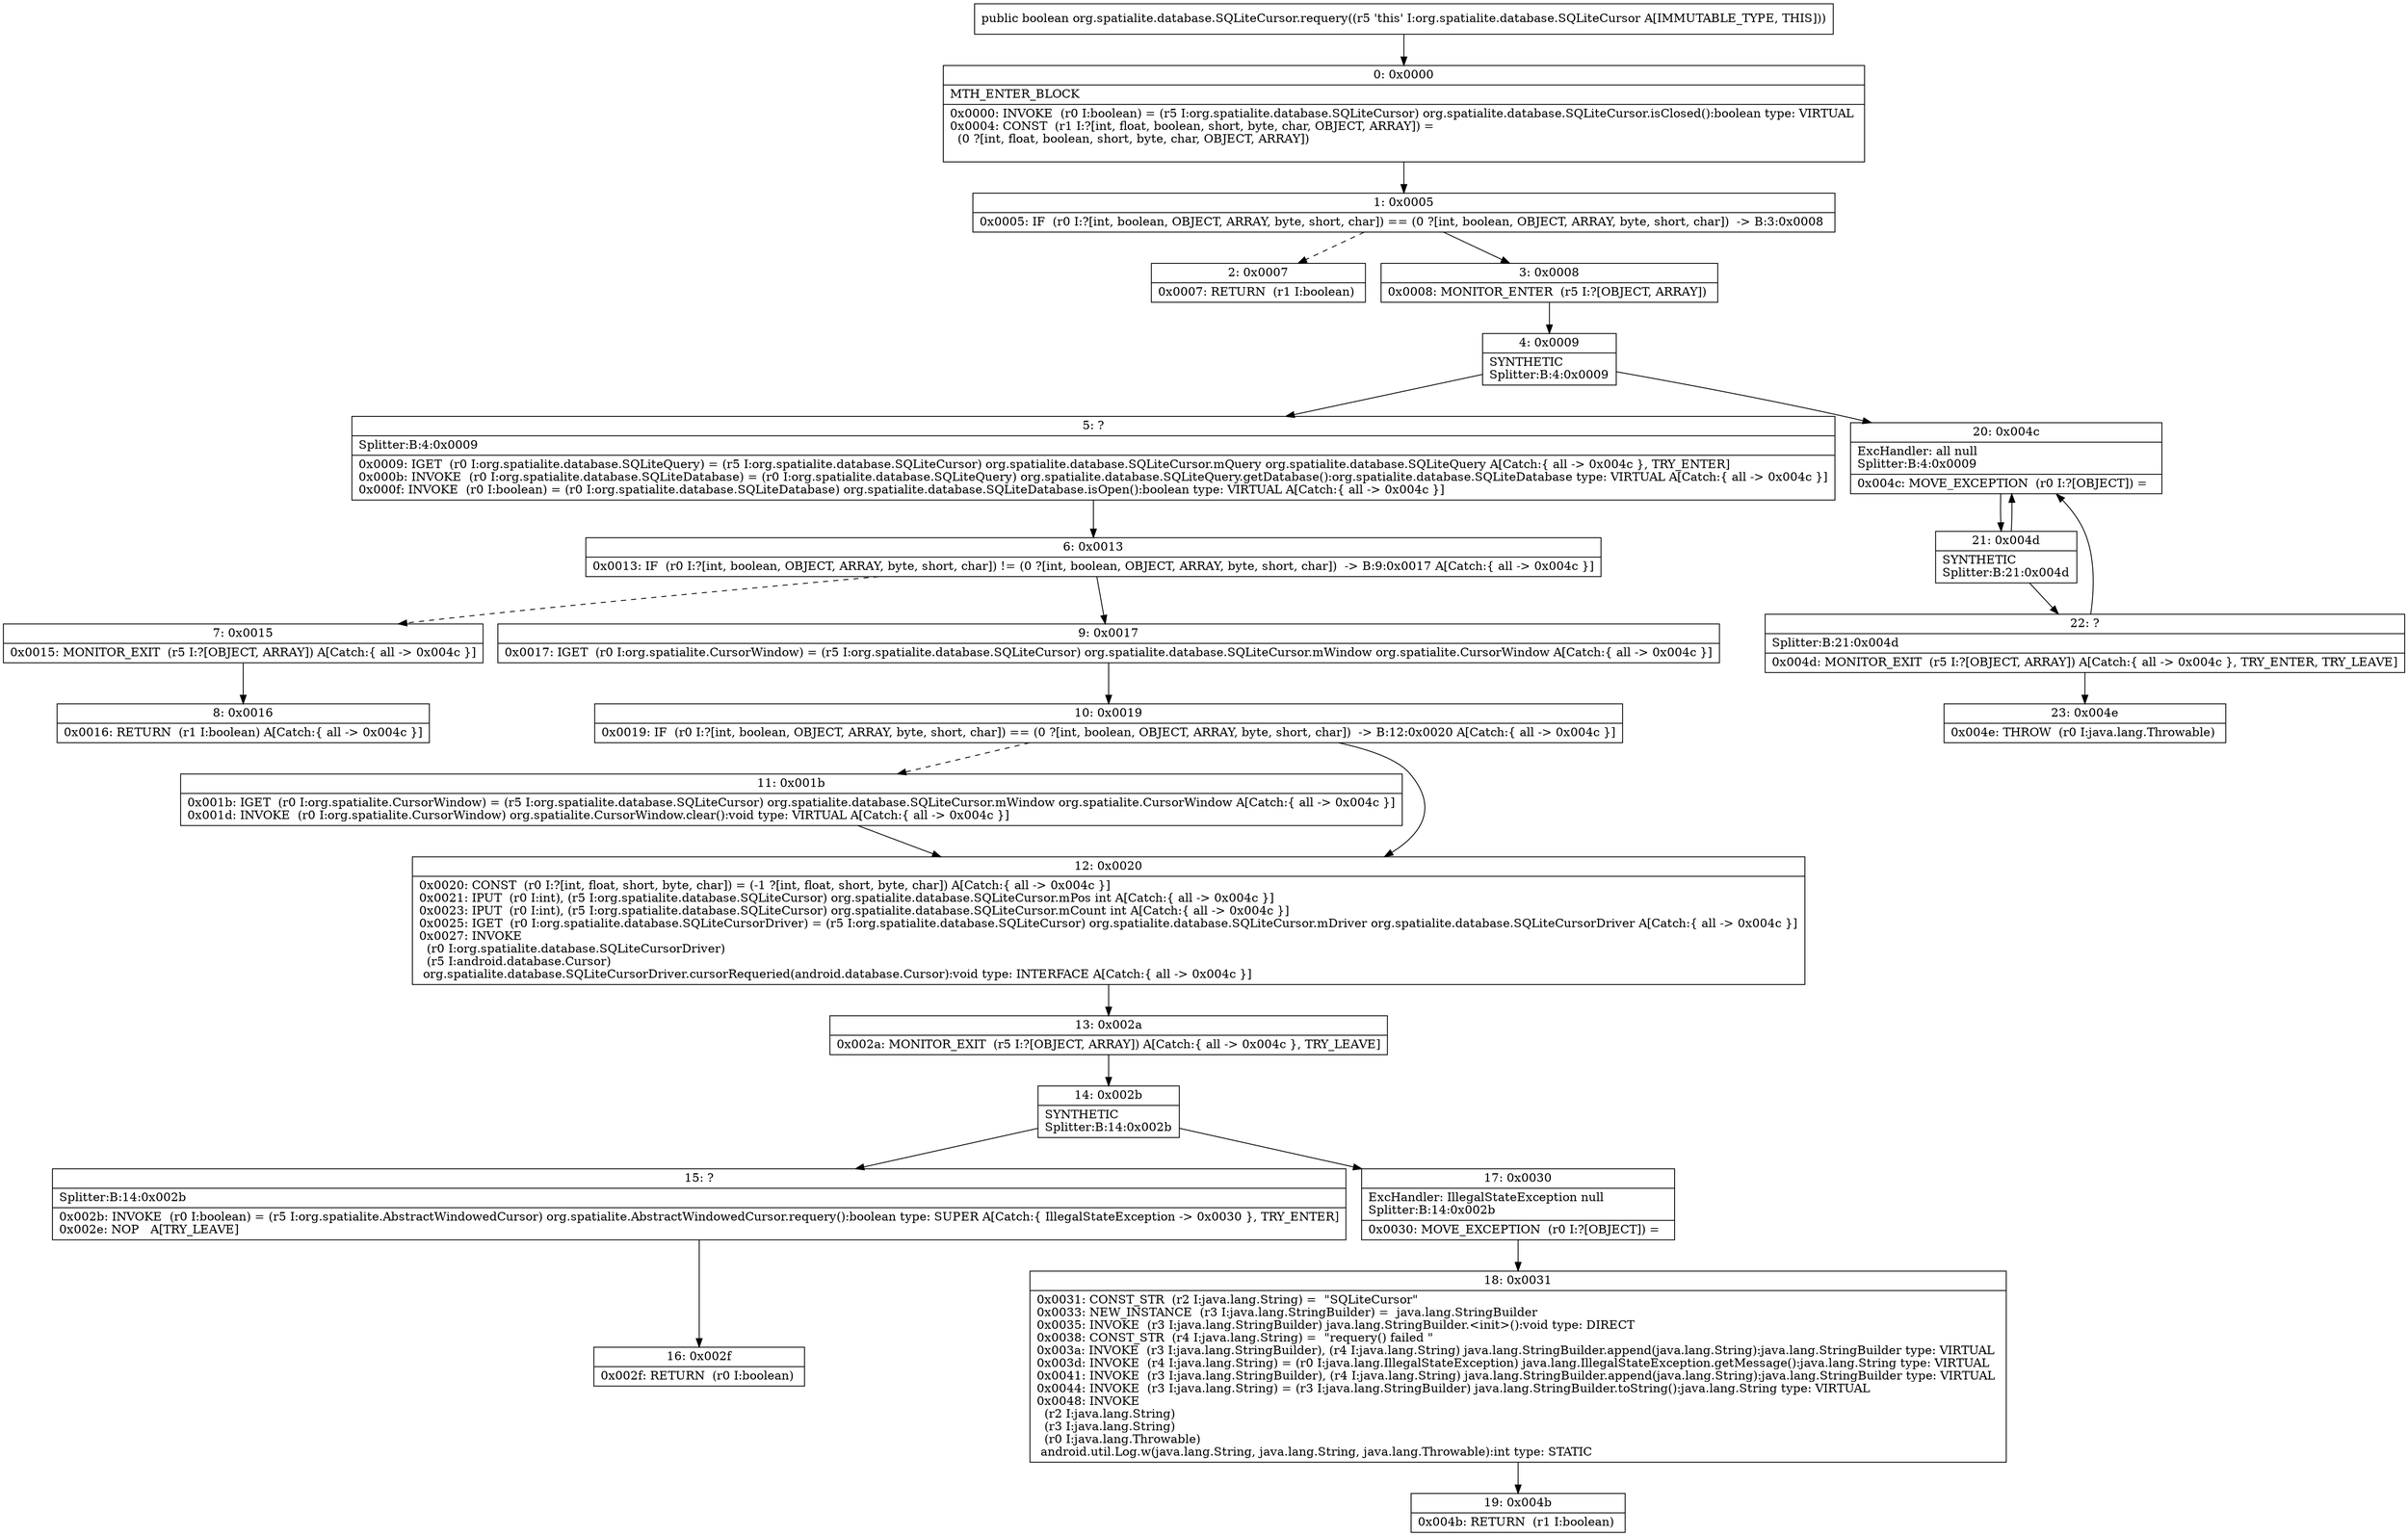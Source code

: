 digraph "CFG fororg.spatialite.database.SQLiteCursor.requery()Z" {
Node_0 [shape=record,label="{0\:\ 0x0000|MTH_ENTER_BLOCK\l|0x0000: INVOKE  (r0 I:boolean) = (r5 I:org.spatialite.database.SQLiteCursor) org.spatialite.database.SQLiteCursor.isClosed():boolean type: VIRTUAL \l0x0004: CONST  (r1 I:?[int, float, boolean, short, byte, char, OBJECT, ARRAY]) = \l  (0 ?[int, float, boolean, short, byte, char, OBJECT, ARRAY])\l \l}"];
Node_1 [shape=record,label="{1\:\ 0x0005|0x0005: IF  (r0 I:?[int, boolean, OBJECT, ARRAY, byte, short, char]) == (0 ?[int, boolean, OBJECT, ARRAY, byte, short, char])  \-\> B:3:0x0008 \l}"];
Node_2 [shape=record,label="{2\:\ 0x0007|0x0007: RETURN  (r1 I:boolean) \l}"];
Node_3 [shape=record,label="{3\:\ 0x0008|0x0008: MONITOR_ENTER  (r5 I:?[OBJECT, ARRAY]) \l}"];
Node_4 [shape=record,label="{4\:\ 0x0009|SYNTHETIC\lSplitter:B:4:0x0009\l}"];
Node_5 [shape=record,label="{5\:\ ?|Splitter:B:4:0x0009\l|0x0009: IGET  (r0 I:org.spatialite.database.SQLiteQuery) = (r5 I:org.spatialite.database.SQLiteCursor) org.spatialite.database.SQLiteCursor.mQuery org.spatialite.database.SQLiteQuery A[Catch:\{ all \-\> 0x004c \}, TRY_ENTER]\l0x000b: INVOKE  (r0 I:org.spatialite.database.SQLiteDatabase) = (r0 I:org.spatialite.database.SQLiteQuery) org.spatialite.database.SQLiteQuery.getDatabase():org.spatialite.database.SQLiteDatabase type: VIRTUAL A[Catch:\{ all \-\> 0x004c \}]\l0x000f: INVOKE  (r0 I:boolean) = (r0 I:org.spatialite.database.SQLiteDatabase) org.spatialite.database.SQLiteDatabase.isOpen():boolean type: VIRTUAL A[Catch:\{ all \-\> 0x004c \}]\l}"];
Node_6 [shape=record,label="{6\:\ 0x0013|0x0013: IF  (r0 I:?[int, boolean, OBJECT, ARRAY, byte, short, char]) != (0 ?[int, boolean, OBJECT, ARRAY, byte, short, char])  \-\> B:9:0x0017 A[Catch:\{ all \-\> 0x004c \}]\l}"];
Node_7 [shape=record,label="{7\:\ 0x0015|0x0015: MONITOR_EXIT  (r5 I:?[OBJECT, ARRAY]) A[Catch:\{ all \-\> 0x004c \}]\l}"];
Node_8 [shape=record,label="{8\:\ 0x0016|0x0016: RETURN  (r1 I:boolean) A[Catch:\{ all \-\> 0x004c \}]\l}"];
Node_9 [shape=record,label="{9\:\ 0x0017|0x0017: IGET  (r0 I:org.spatialite.CursorWindow) = (r5 I:org.spatialite.database.SQLiteCursor) org.spatialite.database.SQLiteCursor.mWindow org.spatialite.CursorWindow A[Catch:\{ all \-\> 0x004c \}]\l}"];
Node_10 [shape=record,label="{10\:\ 0x0019|0x0019: IF  (r0 I:?[int, boolean, OBJECT, ARRAY, byte, short, char]) == (0 ?[int, boolean, OBJECT, ARRAY, byte, short, char])  \-\> B:12:0x0020 A[Catch:\{ all \-\> 0x004c \}]\l}"];
Node_11 [shape=record,label="{11\:\ 0x001b|0x001b: IGET  (r0 I:org.spatialite.CursorWindow) = (r5 I:org.spatialite.database.SQLiteCursor) org.spatialite.database.SQLiteCursor.mWindow org.spatialite.CursorWindow A[Catch:\{ all \-\> 0x004c \}]\l0x001d: INVOKE  (r0 I:org.spatialite.CursorWindow) org.spatialite.CursorWindow.clear():void type: VIRTUAL A[Catch:\{ all \-\> 0x004c \}]\l}"];
Node_12 [shape=record,label="{12\:\ 0x0020|0x0020: CONST  (r0 I:?[int, float, short, byte, char]) = (\-1 ?[int, float, short, byte, char]) A[Catch:\{ all \-\> 0x004c \}]\l0x0021: IPUT  (r0 I:int), (r5 I:org.spatialite.database.SQLiteCursor) org.spatialite.database.SQLiteCursor.mPos int A[Catch:\{ all \-\> 0x004c \}]\l0x0023: IPUT  (r0 I:int), (r5 I:org.spatialite.database.SQLiteCursor) org.spatialite.database.SQLiteCursor.mCount int A[Catch:\{ all \-\> 0x004c \}]\l0x0025: IGET  (r0 I:org.spatialite.database.SQLiteCursorDriver) = (r5 I:org.spatialite.database.SQLiteCursor) org.spatialite.database.SQLiteCursor.mDriver org.spatialite.database.SQLiteCursorDriver A[Catch:\{ all \-\> 0x004c \}]\l0x0027: INVOKE  \l  (r0 I:org.spatialite.database.SQLiteCursorDriver)\l  (r5 I:android.database.Cursor)\l org.spatialite.database.SQLiteCursorDriver.cursorRequeried(android.database.Cursor):void type: INTERFACE A[Catch:\{ all \-\> 0x004c \}]\l}"];
Node_13 [shape=record,label="{13\:\ 0x002a|0x002a: MONITOR_EXIT  (r5 I:?[OBJECT, ARRAY]) A[Catch:\{ all \-\> 0x004c \}, TRY_LEAVE]\l}"];
Node_14 [shape=record,label="{14\:\ 0x002b|SYNTHETIC\lSplitter:B:14:0x002b\l}"];
Node_15 [shape=record,label="{15\:\ ?|Splitter:B:14:0x002b\l|0x002b: INVOKE  (r0 I:boolean) = (r5 I:org.spatialite.AbstractWindowedCursor) org.spatialite.AbstractWindowedCursor.requery():boolean type: SUPER A[Catch:\{ IllegalStateException \-\> 0x0030 \}, TRY_ENTER]\l0x002e: NOP   A[TRY_LEAVE]\l}"];
Node_16 [shape=record,label="{16\:\ 0x002f|0x002f: RETURN  (r0 I:boolean) \l}"];
Node_17 [shape=record,label="{17\:\ 0x0030|ExcHandler: IllegalStateException null\lSplitter:B:14:0x002b\l|0x0030: MOVE_EXCEPTION  (r0 I:?[OBJECT]) =  \l}"];
Node_18 [shape=record,label="{18\:\ 0x0031|0x0031: CONST_STR  (r2 I:java.lang.String) =  \"SQLiteCursor\" \l0x0033: NEW_INSTANCE  (r3 I:java.lang.StringBuilder) =  java.lang.StringBuilder \l0x0035: INVOKE  (r3 I:java.lang.StringBuilder) java.lang.StringBuilder.\<init\>():void type: DIRECT \l0x0038: CONST_STR  (r4 I:java.lang.String) =  \"requery() failed \" \l0x003a: INVOKE  (r3 I:java.lang.StringBuilder), (r4 I:java.lang.String) java.lang.StringBuilder.append(java.lang.String):java.lang.StringBuilder type: VIRTUAL \l0x003d: INVOKE  (r4 I:java.lang.String) = (r0 I:java.lang.IllegalStateException) java.lang.IllegalStateException.getMessage():java.lang.String type: VIRTUAL \l0x0041: INVOKE  (r3 I:java.lang.StringBuilder), (r4 I:java.lang.String) java.lang.StringBuilder.append(java.lang.String):java.lang.StringBuilder type: VIRTUAL \l0x0044: INVOKE  (r3 I:java.lang.String) = (r3 I:java.lang.StringBuilder) java.lang.StringBuilder.toString():java.lang.String type: VIRTUAL \l0x0048: INVOKE  \l  (r2 I:java.lang.String)\l  (r3 I:java.lang.String)\l  (r0 I:java.lang.Throwable)\l android.util.Log.w(java.lang.String, java.lang.String, java.lang.Throwable):int type: STATIC \l}"];
Node_19 [shape=record,label="{19\:\ 0x004b|0x004b: RETURN  (r1 I:boolean) \l}"];
Node_20 [shape=record,label="{20\:\ 0x004c|ExcHandler: all null\lSplitter:B:4:0x0009\l|0x004c: MOVE_EXCEPTION  (r0 I:?[OBJECT]) =  \l}"];
Node_21 [shape=record,label="{21\:\ 0x004d|SYNTHETIC\lSplitter:B:21:0x004d\l}"];
Node_22 [shape=record,label="{22\:\ ?|Splitter:B:21:0x004d\l|0x004d: MONITOR_EXIT  (r5 I:?[OBJECT, ARRAY]) A[Catch:\{ all \-\> 0x004c \}, TRY_ENTER, TRY_LEAVE]\l}"];
Node_23 [shape=record,label="{23\:\ 0x004e|0x004e: THROW  (r0 I:java.lang.Throwable) \l}"];
MethodNode[shape=record,label="{public boolean org.spatialite.database.SQLiteCursor.requery((r5 'this' I:org.spatialite.database.SQLiteCursor A[IMMUTABLE_TYPE, THIS])) }"];
MethodNode -> Node_0;
Node_0 -> Node_1;
Node_1 -> Node_2[style=dashed];
Node_1 -> Node_3;
Node_3 -> Node_4;
Node_4 -> Node_5;
Node_4 -> Node_20;
Node_5 -> Node_6;
Node_6 -> Node_7[style=dashed];
Node_6 -> Node_9;
Node_7 -> Node_8;
Node_9 -> Node_10;
Node_10 -> Node_11[style=dashed];
Node_10 -> Node_12;
Node_11 -> Node_12;
Node_12 -> Node_13;
Node_13 -> Node_14;
Node_14 -> Node_15;
Node_14 -> Node_17;
Node_15 -> Node_16;
Node_17 -> Node_18;
Node_18 -> Node_19;
Node_20 -> Node_21;
Node_21 -> Node_22;
Node_21 -> Node_20;
Node_22 -> Node_23;
Node_22 -> Node_20;
}

